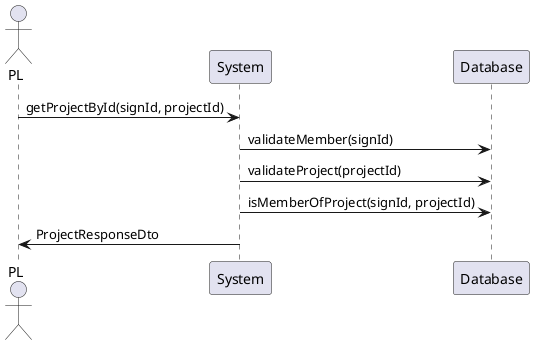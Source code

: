 @startuml
actor PL
participant System
participant DBMS as "Database"

PL -> System: getProjectById(signId, projectId)
System -> DBMS: validateMember(signId)
System -> DBMS: validateProject(projectId)
System -> DBMS: isMemberOfProject(signId, projectId)
System -> PL: ProjectResponseDto
@enduml
